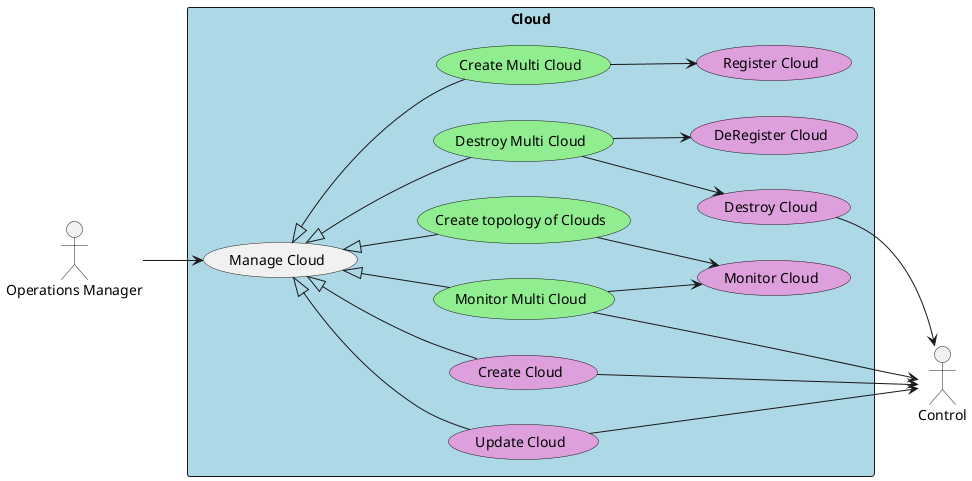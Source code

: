 @startuml

left to right direction

actor :Operations Manager: as Actor
actor :Control: as Control

rectangle "Cloud" #lightBlue {
    UseCase UC1 as "Manage Cloud"
    UseCase UC2 as "Destroy Multi Cloud" #lightgreen
    UseCase UC3 as "Monitor Multi Cloud" #lightgreen
    UseCase UC4 as "Create Multi Cloud" #lightgreen
    UseCase UC5 as "Create topology of Clouds" #lightgreen
    UseCase UCA1 as "Create Cloud" #plum
    UseCase UCA2 as "Register Cloud" #plum
    UseCase UCA3 as "Monitor Cloud" #plum
    UseCase UCA4 as "Update Cloud" #plum
    UseCase UCA5 as "Destroy Cloud" #plum
    UseCase UCA6 as "DeRegister Cloud" #plum

    Actor --> UC1
    UC1 <|-- UC2
    UC1 <|-- UC3
    UC1 <|-- UC4
    UC1 <|-- UC5
    UC2 --> UCA6
    UC2 --> UCA5
    UC1 <|-- UCA1

    UCA5 --> Control
    UCA1 --> Control
    UC4 --> UCA2
    UC3 --> UCA3
    UC5 --> UCA3
    UC1 <|-- UCA4
    UCA4 --> Control
    UC3 --> Control
}

@enduml
